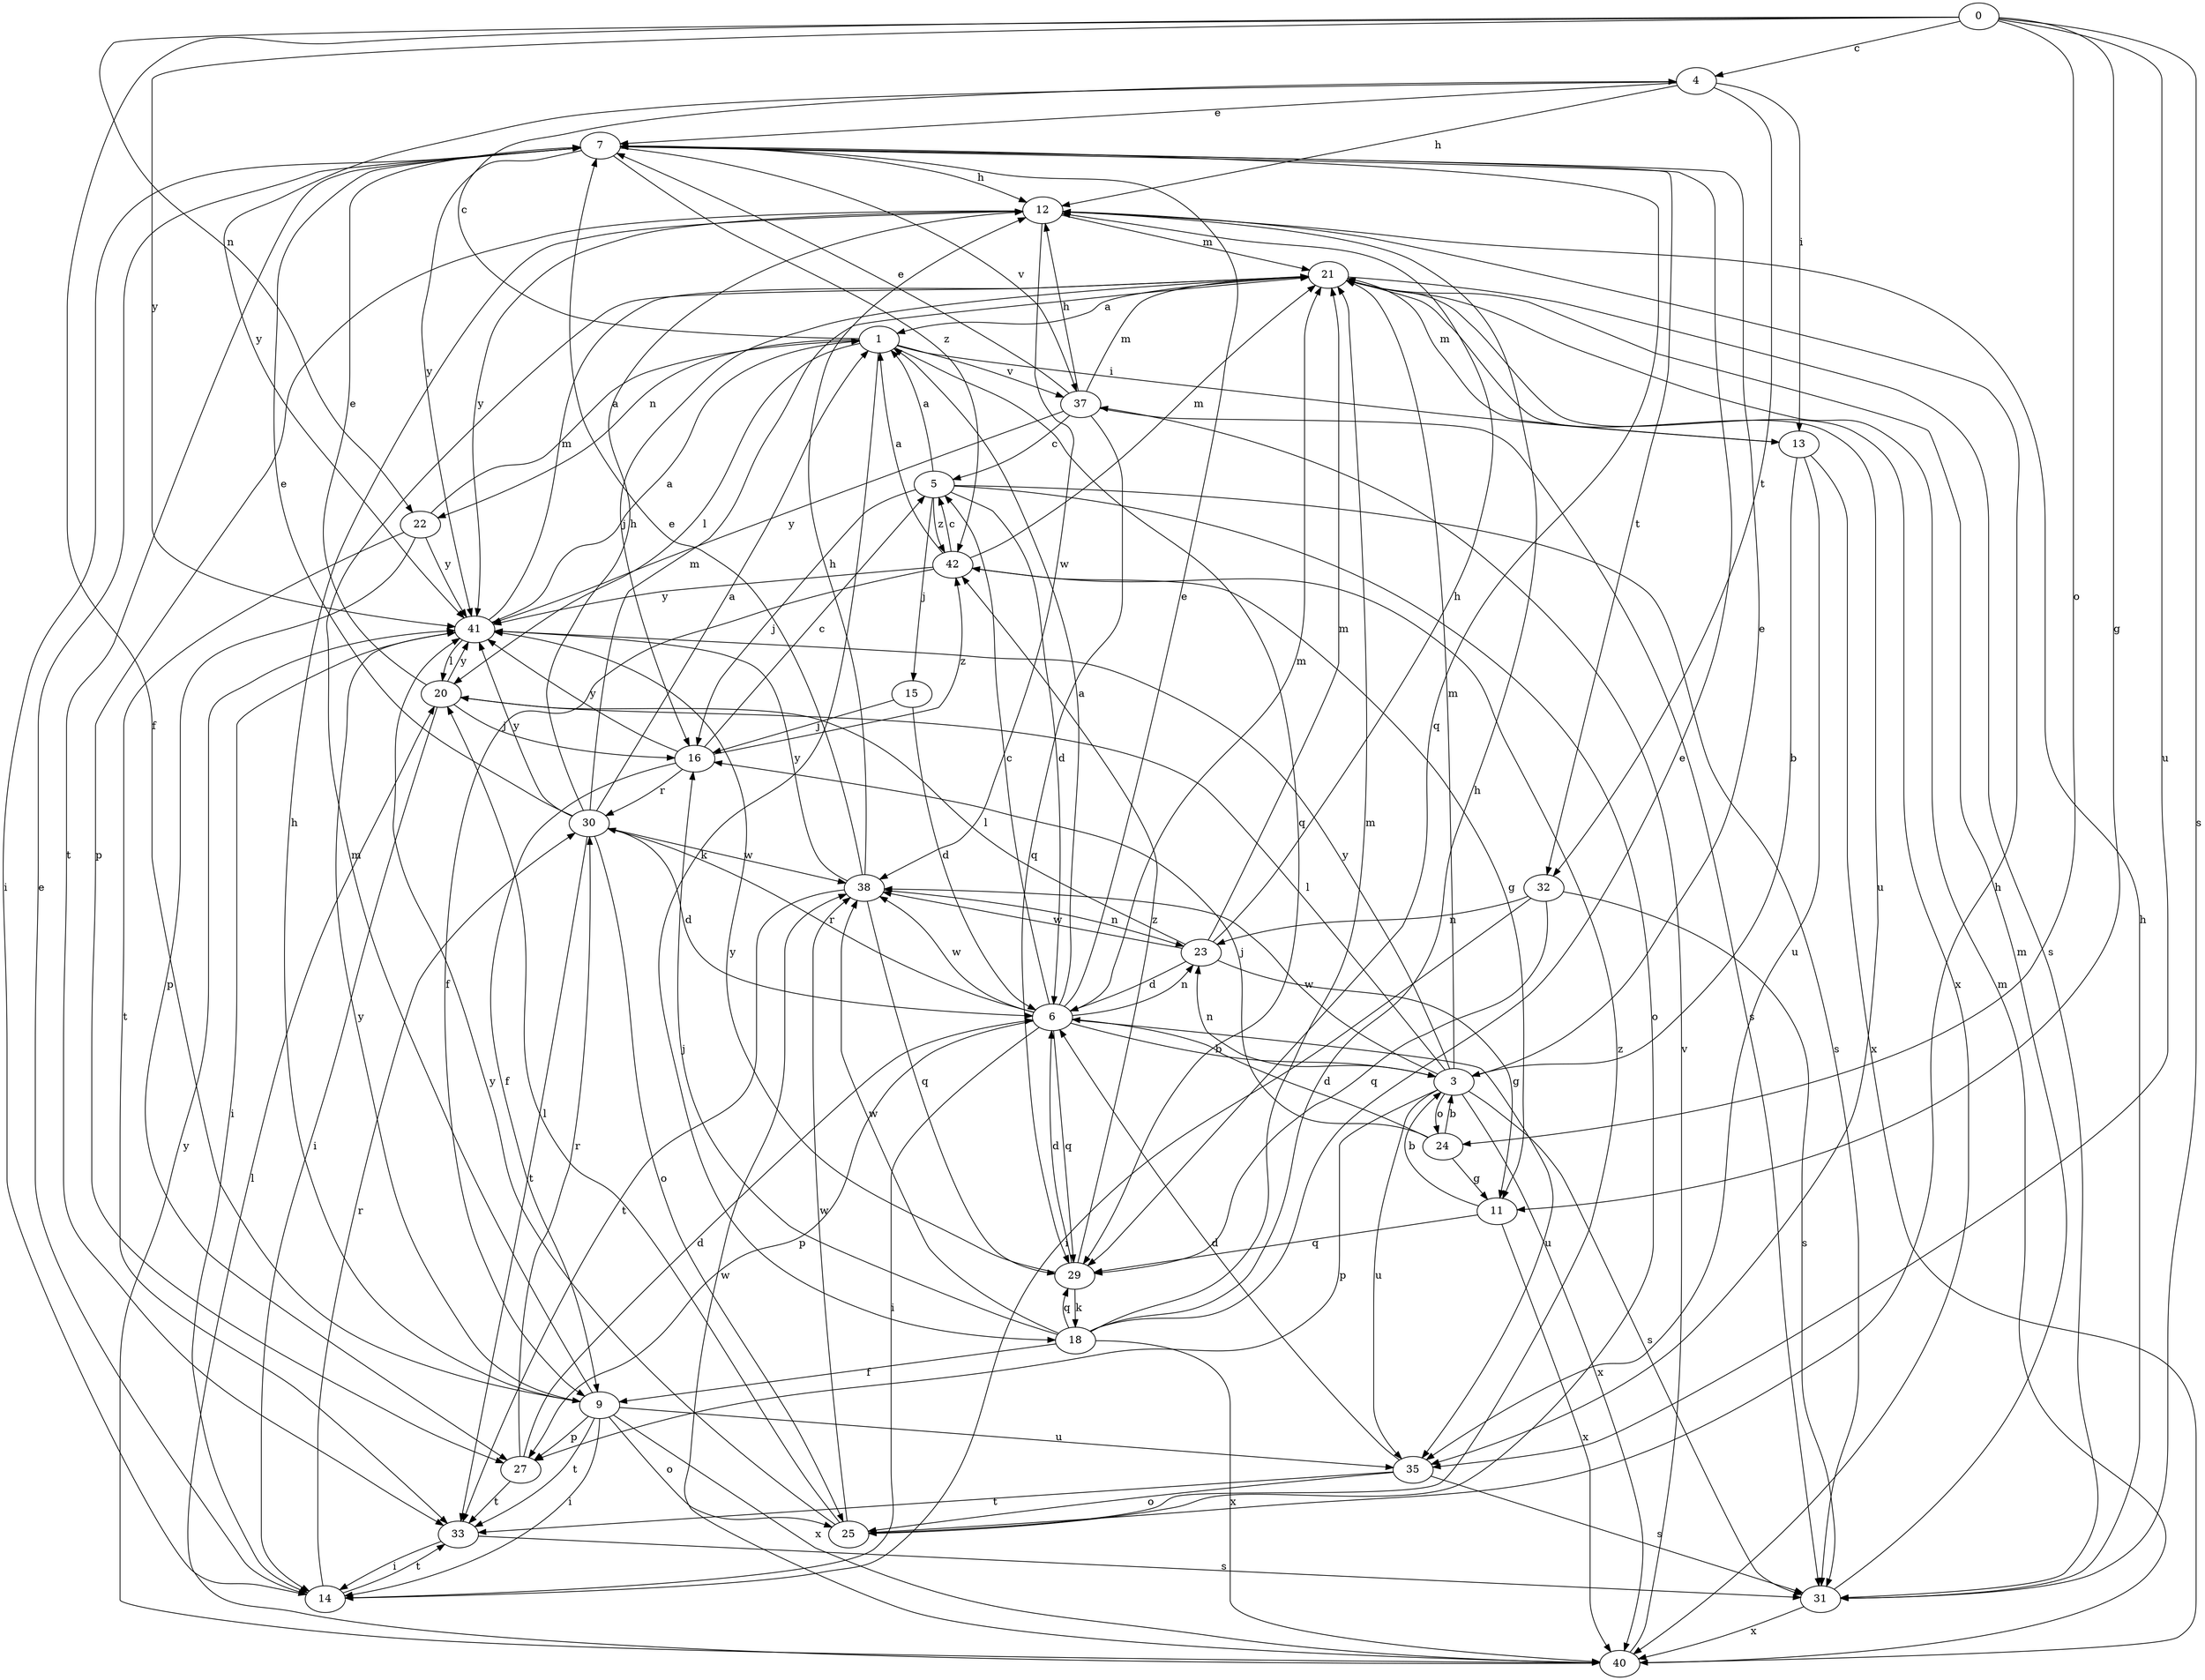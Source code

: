 strict digraph  {
0;
1;
3;
4;
5;
6;
7;
9;
11;
12;
13;
14;
15;
16;
18;
20;
21;
22;
23;
24;
25;
27;
29;
30;
31;
32;
33;
35;
37;
38;
40;
41;
42;
0 -> 4  [label=c];
0 -> 9  [label=f];
0 -> 11  [label=g];
0 -> 22  [label=n];
0 -> 24  [label=o];
0 -> 31  [label=s];
0 -> 35  [label=u];
0 -> 41  [label=y];
1 -> 4  [label=c];
1 -> 13  [label=i];
1 -> 18  [label=k];
1 -> 20  [label=l];
1 -> 22  [label=n];
1 -> 29  [label=q];
1 -> 37  [label=v];
3 -> 7  [label=e];
3 -> 20  [label=l];
3 -> 21  [label=m];
3 -> 23  [label=n];
3 -> 24  [label=o];
3 -> 27  [label=p];
3 -> 31  [label=s];
3 -> 35  [label=u];
3 -> 38  [label=w];
3 -> 40  [label=x];
3 -> 41  [label=y];
4 -> 7  [label=e];
4 -> 12  [label=h];
4 -> 13  [label=i];
4 -> 32  [label=t];
4 -> 41  [label=y];
5 -> 1  [label=a];
5 -> 6  [label=d];
5 -> 15  [label=j];
5 -> 16  [label=j];
5 -> 25  [label=o];
5 -> 31  [label=s];
5 -> 42  [label=z];
6 -> 1  [label=a];
6 -> 3  [label=b];
6 -> 5  [label=c];
6 -> 7  [label=e];
6 -> 14  [label=i];
6 -> 21  [label=m];
6 -> 23  [label=n];
6 -> 27  [label=p];
6 -> 29  [label=q];
6 -> 30  [label=r];
6 -> 35  [label=u];
6 -> 38  [label=w];
7 -> 12  [label=h];
7 -> 14  [label=i];
7 -> 29  [label=q];
7 -> 32  [label=t];
7 -> 33  [label=t];
7 -> 37  [label=v];
7 -> 41  [label=y];
7 -> 42  [label=z];
9 -> 12  [label=h];
9 -> 14  [label=i];
9 -> 21  [label=m];
9 -> 25  [label=o];
9 -> 27  [label=p];
9 -> 33  [label=t];
9 -> 35  [label=u];
9 -> 40  [label=x];
9 -> 41  [label=y];
11 -> 3  [label=b];
11 -> 29  [label=q];
11 -> 40  [label=x];
12 -> 21  [label=m];
12 -> 27  [label=p];
12 -> 38  [label=w];
12 -> 41  [label=y];
13 -> 3  [label=b];
13 -> 21  [label=m];
13 -> 35  [label=u];
13 -> 40  [label=x];
14 -> 7  [label=e];
14 -> 30  [label=r];
14 -> 33  [label=t];
15 -> 6  [label=d];
15 -> 16  [label=j];
16 -> 5  [label=c];
16 -> 9  [label=f];
16 -> 30  [label=r];
16 -> 41  [label=y];
16 -> 42  [label=z];
18 -> 7  [label=e];
18 -> 9  [label=f];
18 -> 12  [label=h];
18 -> 16  [label=j];
18 -> 21  [label=m];
18 -> 29  [label=q];
18 -> 38  [label=w];
18 -> 40  [label=x];
20 -> 7  [label=e];
20 -> 14  [label=i];
20 -> 16  [label=j];
20 -> 41  [label=y];
21 -> 1  [label=a];
21 -> 16  [label=j];
21 -> 31  [label=s];
21 -> 35  [label=u];
21 -> 40  [label=x];
22 -> 1  [label=a];
22 -> 27  [label=p];
22 -> 33  [label=t];
22 -> 41  [label=y];
23 -> 6  [label=d];
23 -> 11  [label=g];
23 -> 12  [label=h];
23 -> 20  [label=l];
23 -> 21  [label=m];
23 -> 38  [label=w];
24 -> 3  [label=b];
24 -> 6  [label=d];
24 -> 11  [label=g];
24 -> 16  [label=j];
25 -> 12  [label=h];
25 -> 20  [label=l];
25 -> 38  [label=w];
25 -> 41  [label=y];
25 -> 42  [label=z];
27 -> 6  [label=d];
27 -> 30  [label=r];
27 -> 33  [label=t];
29 -> 6  [label=d];
29 -> 18  [label=k];
29 -> 41  [label=y];
29 -> 42  [label=z];
30 -> 1  [label=a];
30 -> 6  [label=d];
30 -> 7  [label=e];
30 -> 12  [label=h];
30 -> 21  [label=m];
30 -> 25  [label=o];
30 -> 33  [label=t];
30 -> 38  [label=w];
30 -> 41  [label=y];
31 -> 12  [label=h];
31 -> 21  [label=m];
31 -> 40  [label=x];
32 -> 14  [label=i];
32 -> 23  [label=n];
32 -> 29  [label=q];
32 -> 31  [label=s];
33 -> 14  [label=i];
33 -> 31  [label=s];
35 -> 6  [label=d];
35 -> 25  [label=o];
35 -> 31  [label=s];
35 -> 33  [label=t];
37 -> 5  [label=c];
37 -> 7  [label=e];
37 -> 12  [label=h];
37 -> 21  [label=m];
37 -> 29  [label=q];
37 -> 31  [label=s];
37 -> 41  [label=y];
38 -> 7  [label=e];
38 -> 12  [label=h];
38 -> 23  [label=n];
38 -> 29  [label=q];
38 -> 33  [label=t];
38 -> 41  [label=y];
40 -> 20  [label=l];
40 -> 21  [label=m];
40 -> 37  [label=v];
40 -> 38  [label=w];
40 -> 41  [label=y];
41 -> 1  [label=a];
41 -> 14  [label=i];
41 -> 20  [label=l];
41 -> 21  [label=m];
42 -> 1  [label=a];
42 -> 5  [label=c];
42 -> 9  [label=f];
42 -> 11  [label=g];
42 -> 21  [label=m];
42 -> 41  [label=y];
}
